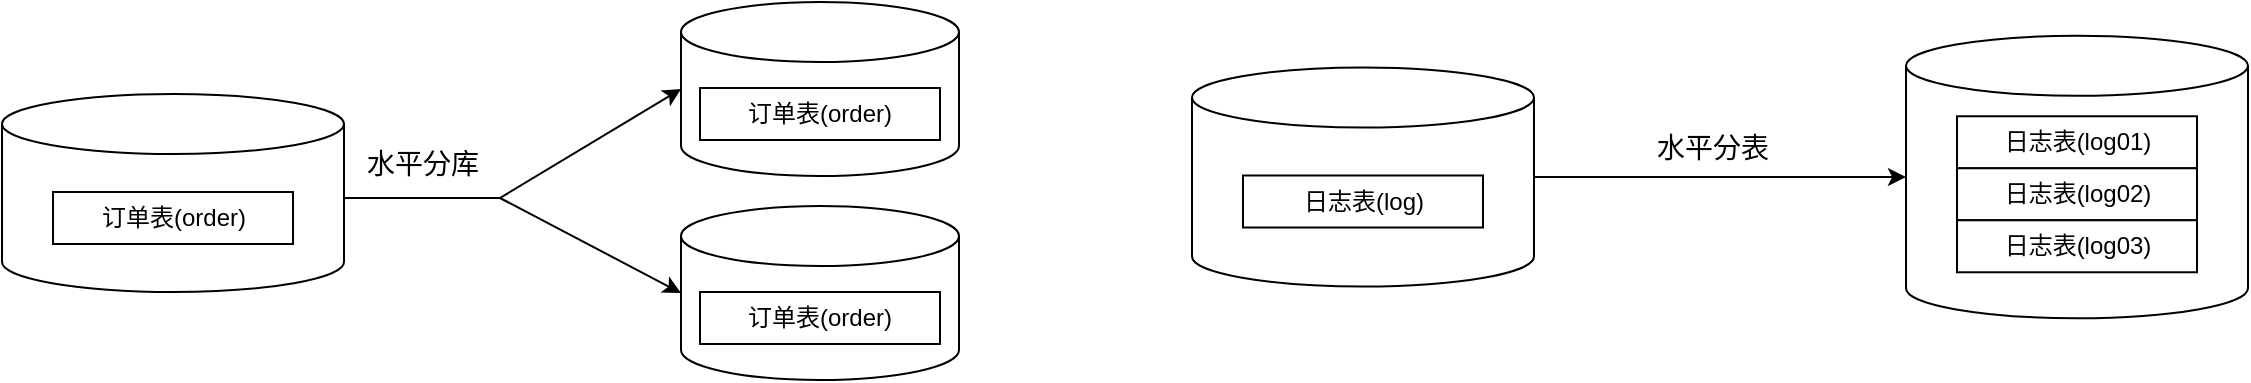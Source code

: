 <mxfile version="26.0.4">
  <diagram name="第 1 页" id="hWdZWYA4qxCiU3Olk1lt">
    <mxGraphModel dx="1502" dy="556" grid="0" gridSize="10" guides="1" tooltips="1" connect="1" arrows="1" fold="1" page="0" pageScale="1" pageWidth="827" pageHeight="1169" math="0" shadow="0">
      <root>
        <mxCell id="0" />
        <mxCell id="1" parent="0" />
        <mxCell id="h-B3iDW2PU-JzLFnO007-1" value="" style="shape=cylinder3;whiteSpace=wrap;html=1;boundedLbl=1;backgroundOutline=1;size=15;" vertex="1" parent="1">
          <mxGeometry x="84" y="262" width="171" height="99" as="geometry" />
        </mxCell>
        <mxCell id="h-B3iDW2PU-JzLFnO007-2" value="订单表(order)" style="rounded=0;whiteSpace=wrap;html=1;" vertex="1" parent="1">
          <mxGeometry x="109.5" y="311" width="120" height="26" as="geometry" />
        </mxCell>
        <mxCell id="h-B3iDW2PU-JzLFnO007-3" value="" style="shape=cylinder3;whiteSpace=wrap;html=1;boundedLbl=1;backgroundOutline=1;size=15;" vertex="1" parent="1">
          <mxGeometry x="423.5" y="216" width="139" height="87" as="geometry" />
        </mxCell>
        <mxCell id="h-B3iDW2PU-JzLFnO007-4" value="订单表(order)" style="rounded=0;whiteSpace=wrap;html=1;" vertex="1" parent="1">
          <mxGeometry x="433" y="259" width="120" height="26" as="geometry" />
        </mxCell>
        <mxCell id="h-B3iDW2PU-JzLFnO007-5" value="" style="shape=cylinder3;whiteSpace=wrap;html=1;boundedLbl=1;backgroundOutline=1;size=15;" vertex="1" parent="1">
          <mxGeometry x="423.5" y="318" width="139" height="87" as="geometry" />
        </mxCell>
        <mxCell id="h-B3iDW2PU-JzLFnO007-6" value="订单表(order)" style="rounded=0;whiteSpace=wrap;html=1;" vertex="1" parent="1">
          <mxGeometry x="433" y="361" width="120" height="26" as="geometry" />
        </mxCell>
        <mxCell id="h-B3iDW2PU-JzLFnO007-7" value="" style="shape=cylinder3;whiteSpace=wrap;html=1;boundedLbl=1;backgroundOutline=1;size=15;" vertex="1" parent="1">
          <mxGeometry x="679" y="248.75" width="171" height="109.5" as="geometry" />
        </mxCell>
        <mxCell id="h-B3iDW2PU-JzLFnO007-8" value="日志表(log)" style="rounded=0;whiteSpace=wrap;html=1;" vertex="1" parent="1">
          <mxGeometry x="704.5" y="302.75" width="120" height="26" as="geometry" />
        </mxCell>
        <mxCell id="h-B3iDW2PU-JzLFnO007-9" value="" style="line;strokeWidth=1;html=1;" vertex="1" parent="1">
          <mxGeometry x="255" y="309" width="78" height="10" as="geometry" />
        </mxCell>
        <mxCell id="h-B3iDW2PU-JzLFnO007-10" style="rounded=0;orthogonalLoop=1;jettySize=auto;html=1;entryX=0;entryY=0.5;entryDx=0;entryDy=0;entryPerimeter=0;exitX=1;exitY=0.5;exitDx=0;exitDy=0;exitPerimeter=0;" edge="1" parent="1" source="h-B3iDW2PU-JzLFnO007-9" target="h-B3iDW2PU-JzLFnO007-3">
          <mxGeometry relative="1" as="geometry">
            <mxPoint x="366" y="496" as="sourcePoint" />
          </mxGeometry>
        </mxCell>
        <mxCell id="h-B3iDW2PU-JzLFnO007-11" style="rounded=0;orthogonalLoop=1;jettySize=auto;html=1;entryX=0;entryY=0.5;entryDx=0;entryDy=0;entryPerimeter=0;exitX=1;exitY=0.5;exitDx=0;exitDy=0;exitPerimeter=0;" edge="1" parent="1" source="h-B3iDW2PU-JzLFnO007-9" target="h-B3iDW2PU-JzLFnO007-5">
          <mxGeometry relative="1" as="geometry" />
        </mxCell>
        <mxCell id="h-B3iDW2PU-JzLFnO007-12" value="&lt;font style=&quot;font-size: 14px;&quot;&gt;水平分库&lt;/font&gt;" style="text;html=1;align=center;verticalAlign=middle;resizable=0;points=[];autosize=1;strokeColor=none;fillColor=none;" vertex="1" parent="1">
          <mxGeometry x="257" y="282" width="74" height="29" as="geometry" />
        </mxCell>
        <mxCell id="h-B3iDW2PU-JzLFnO007-13" value="" style="shape=cylinder3;whiteSpace=wrap;html=1;boundedLbl=1;backgroundOutline=1;size=15;" vertex="1" parent="1">
          <mxGeometry x="1036" y="232.88" width="171" height="141.25" as="geometry" />
        </mxCell>
        <mxCell id="h-B3iDW2PU-JzLFnO007-14" value="日志表(log01)" style="rounded=0;whiteSpace=wrap;html=1;" vertex="1" parent="1">
          <mxGeometry x="1061.5" y="273.13" width="120" height="26" as="geometry" />
        </mxCell>
        <mxCell id="h-B3iDW2PU-JzLFnO007-15" value="日志表(log02)" style="rounded=0;whiteSpace=wrap;html=1;" vertex="1" parent="1">
          <mxGeometry x="1061.5" y="299.13" width="120" height="26" as="geometry" />
        </mxCell>
        <mxCell id="h-B3iDW2PU-JzLFnO007-16" value="日志表(log03)" style="rounded=0;whiteSpace=wrap;html=1;" vertex="1" parent="1">
          <mxGeometry x="1061.5" y="325.13" width="120" height="26" as="geometry" />
        </mxCell>
        <mxCell id="h-B3iDW2PU-JzLFnO007-17" style="edgeStyle=orthogonalEdgeStyle;rounded=0;orthogonalLoop=1;jettySize=auto;html=1;entryX=0;entryY=0.5;entryDx=0;entryDy=0;entryPerimeter=0;" edge="1" parent="1" source="h-B3iDW2PU-JzLFnO007-7" target="h-B3iDW2PU-JzLFnO007-13">
          <mxGeometry relative="1" as="geometry" />
        </mxCell>
        <mxCell id="h-B3iDW2PU-JzLFnO007-18" value="&lt;font style=&quot;font-size: 14px;&quot;&gt;水平分表&lt;/font&gt;" style="text;html=1;align=center;verticalAlign=middle;resizable=0;points=[];autosize=1;strokeColor=none;fillColor=none;" vertex="1" parent="1">
          <mxGeometry x="902" y="274" width="74" height="29" as="geometry" />
        </mxCell>
      </root>
    </mxGraphModel>
  </diagram>
</mxfile>
